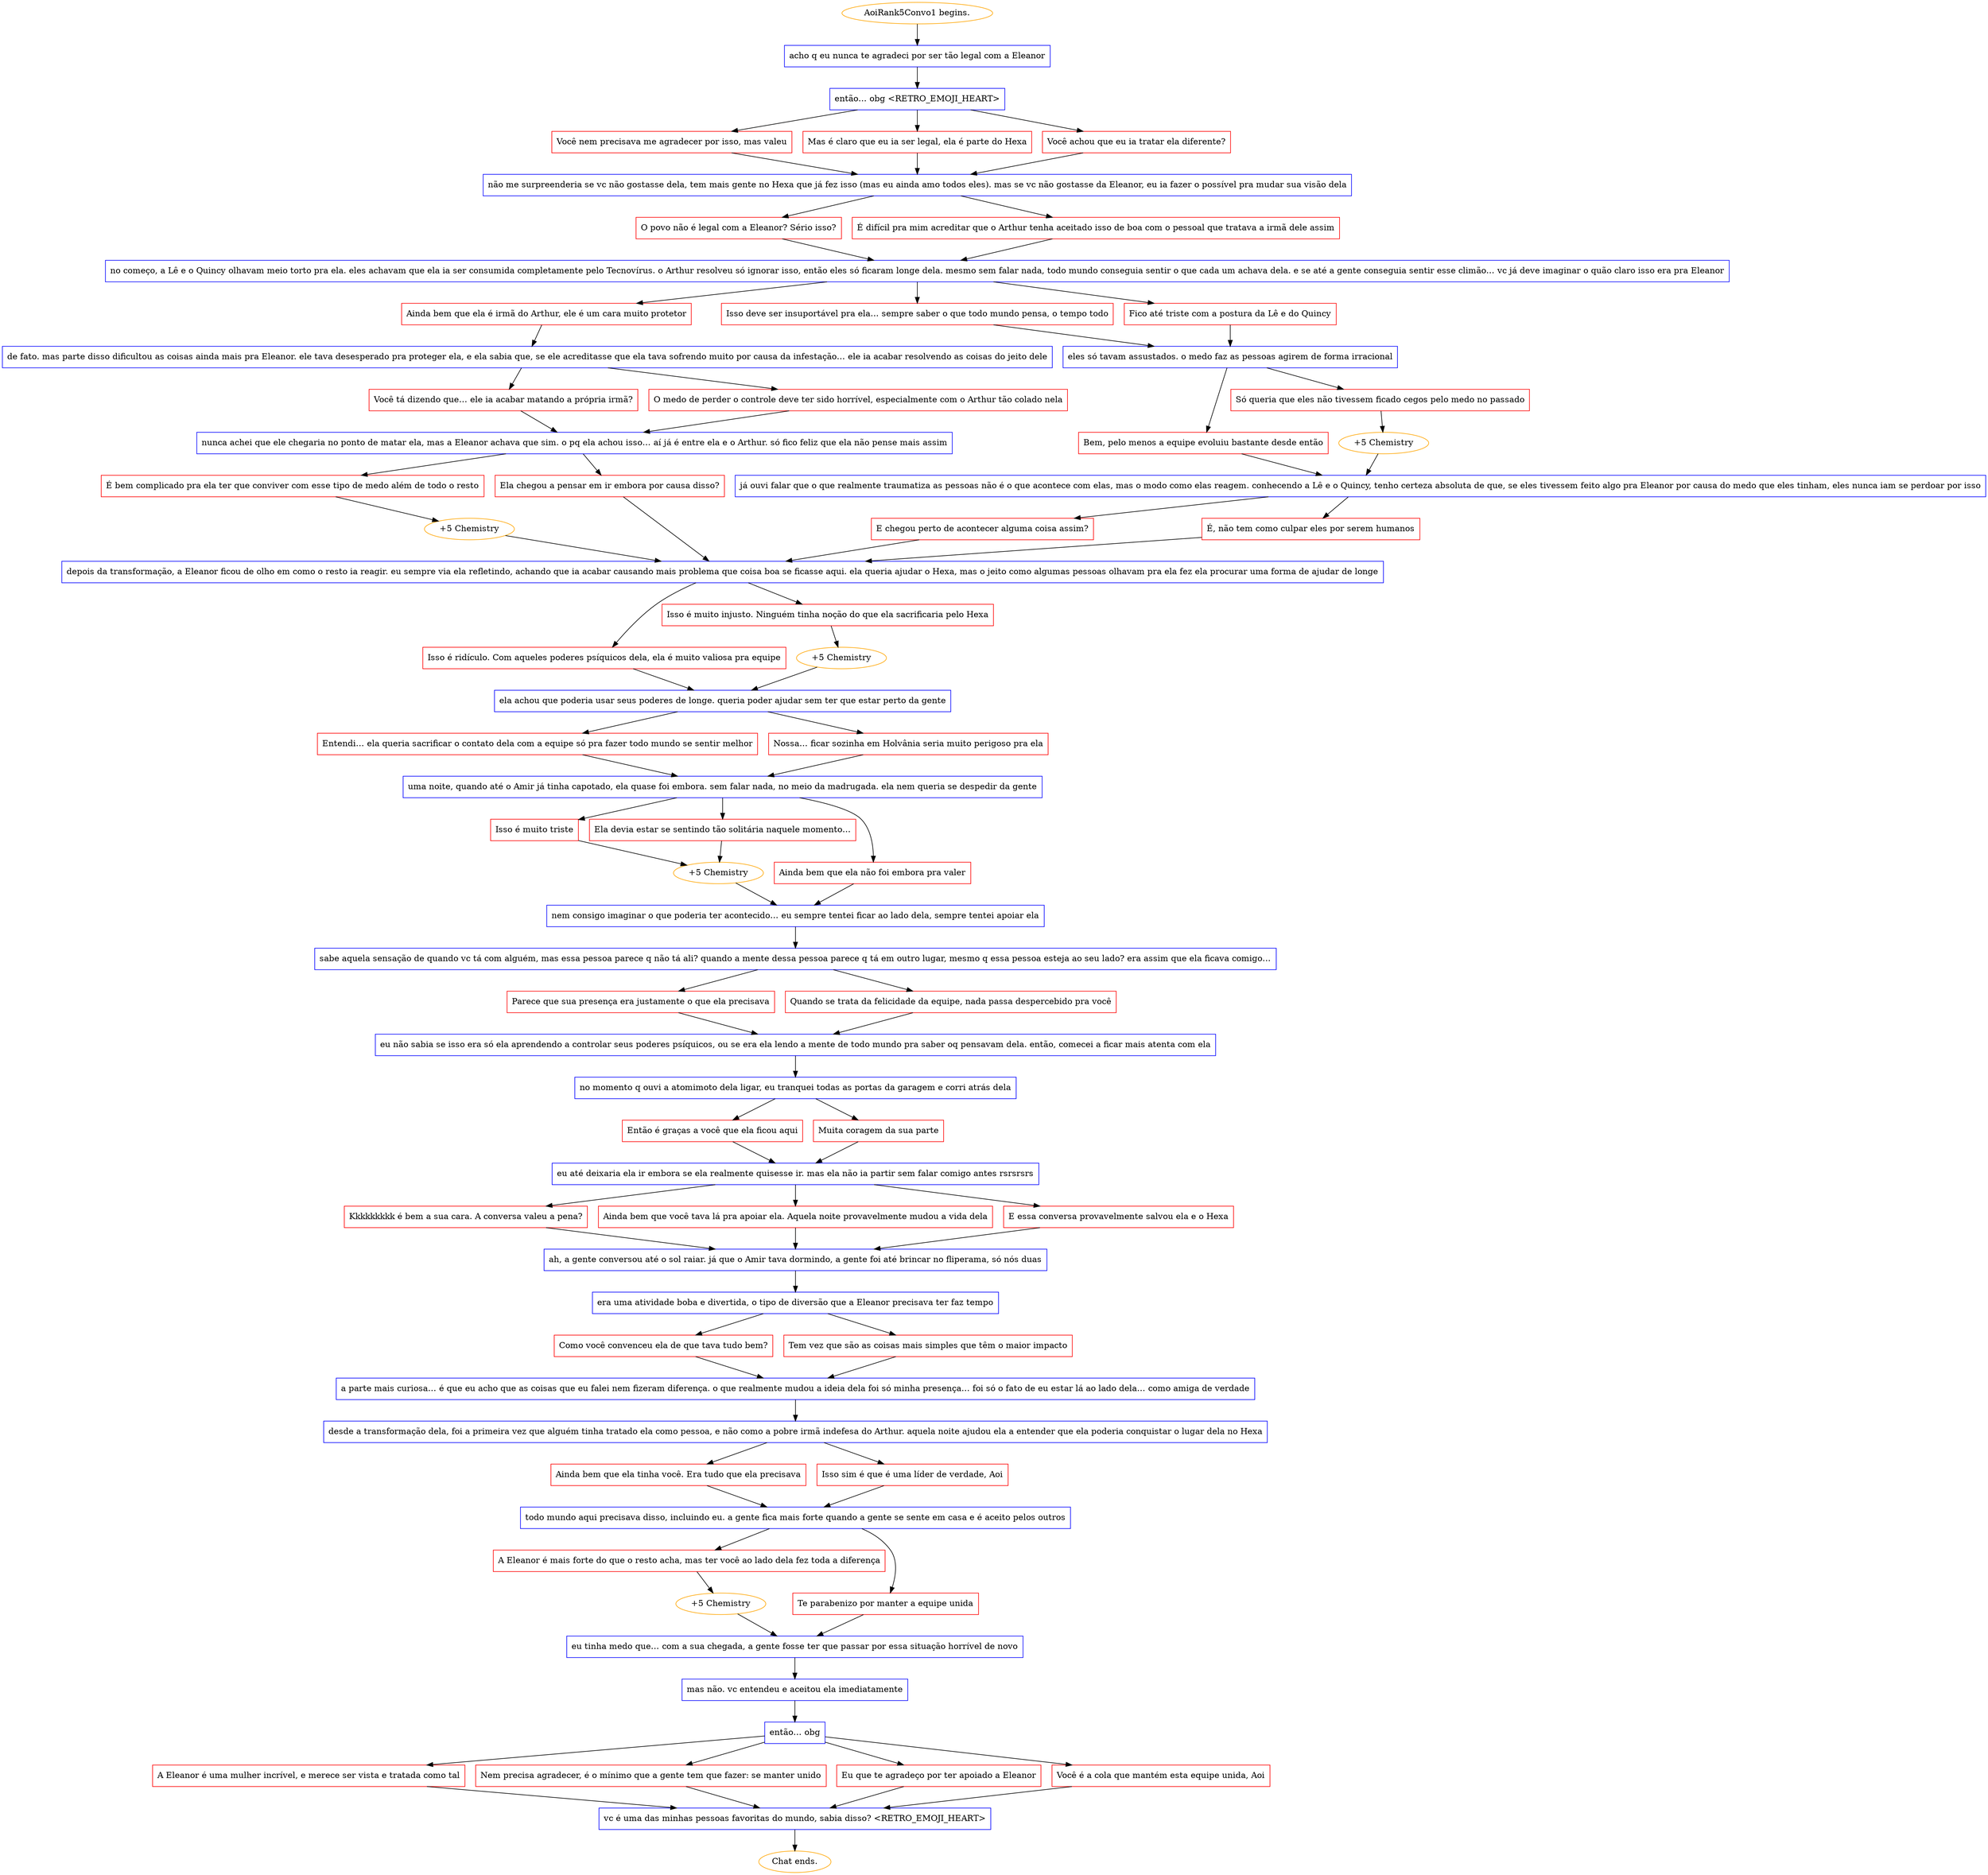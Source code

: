 digraph {
	"AoiRank5Convo1 begins." [color=orange];
		"AoiRank5Convo1 begins." -> j2052528780;
	j2052528780 [label="acho q eu nunca te agradeci por ser tão legal com a Eleanor",shape=box,color=blue];
		j2052528780 -> j3067941658;
	j3067941658 [label="então… obg <RETRO_EMOJI_HEART>",shape=box,color=blue];
		j3067941658 -> j1866390705;
		j3067941658 -> j1846107685;
		j3067941658 -> j3535270102;
	j1866390705 [label="Você nem precisava me agradecer por isso, mas valeu",shape=box,color=red];
		j1866390705 -> j2616548731;
	j1846107685 [label="Mas é claro que eu ia ser legal, ela é parte do Hexa",shape=box,color=red];
		j1846107685 -> j2616548731;
	j3535270102 [label="Você achou que eu ia tratar ela diferente?",shape=box,color=red];
		j3535270102 -> j2616548731;
	j2616548731 [label="não me surpreenderia se vc não gostasse dela, tem mais gente no Hexa que já fez isso (mas eu ainda amo todos eles). mas se vc não gostasse da Eleanor, eu ia fazer o possível pra mudar sua visão dela",shape=box,color=blue];
		j2616548731 -> j4401970;
		j2616548731 -> j1723180350;
	j4401970 [label="O povo não é legal com a Eleanor? Sério isso?",shape=box,color=red];
		j4401970 -> j2693403099;
	j1723180350 [label="É difícil pra mim acreditar que o Arthur tenha aceitado isso de boa com o pessoal que tratava a irmã dele assim",shape=box,color=red];
		j1723180350 -> j2693403099;
	j2693403099 [label="no começo, a Lê e o Quincy olhavam meio torto pra ela. eles achavam que ela ia ser consumida completamente pelo Tecnovírus. o Arthur resolveu só ignorar isso, então eles só ficaram longe dela. mesmo sem falar nada, todo mundo conseguia sentir o que cada um achava dela. e se até a gente conseguia sentir esse climão… vc já deve imaginar o quão claro isso era pra Eleanor",shape=box,color=blue];
		j2693403099 -> j4233838516;
		j2693403099 -> j1269777076;
		j2693403099 -> j3040647680;
	j4233838516 [label="Ainda bem que ela é irmã do Arthur, ele é um cara muito protetor",shape=box,color=red];
		j4233838516 -> j1734599214;
	j1269777076 [label="Isso deve ser insuportável pra ela… sempre saber o que todo mundo pensa, o tempo todo",shape=box,color=red];
		j1269777076 -> j931933056;
	j3040647680 [label="Fico até triste com a postura da Lê e do Quincy",shape=box,color=red];
		j3040647680 -> j931933056;
	j1734599214 [label="de fato. mas parte disso dificultou as coisas ainda mais pra Eleanor. ele tava desesperado pra proteger ela, e ela sabia que, se ele acreditasse que ela tava sofrendo muito por causa da infestação… ele ia acabar resolvendo as coisas do jeito dele",shape=box,color=blue];
		j1734599214 -> j41303993;
		j1734599214 -> j3704621352;
	j931933056 [label="eles só tavam assustados. o medo faz as pessoas agirem de forma irracional",shape=box,color=blue];
		j931933056 -> j1642505415;
		j931933056 -> j3311053232;
	j41303993 [label="Você tá dizendo que… ele ia acabar matando a própria irmã?",shape=box,color=red];
		j41303993 -> j4057682014;
	j3704621352 [label="O medo de perder o controle deve ter sido horrível, especialmente com o Arthur tão colado nela",shape=box,color=red];
		j3704621352 -> j4057682014;
	j1642505415 [label="Bem, pelo menos a equipe evoluiu bastante desde então",shape=box,color=red];
		j1642505415 -> j3711344061;
	j3311053232 [label="Só queria que eles não tivessem ficado cegos pelo medo no passado",shape=box,color=red];
		j3311053232 -> j2463909135;
	j4057682014 [label="nunca achei que ele chegaria no ponto de matar ela, mas a Eleanor achava que sim. o pq ela achou isso… aí já é entre ela e o Arthur. só fico feliz que ela não pense mais assim",shape=box,color=blue];
		j4057682014 -> j2072598168;
		j4057682014 -> j4202185578;
	j3711344061 [label="já ouvi falar que o que realmente traumatiza as pessoas não é o que acontece com elas, mas o modo como elas reagem. conhecendo a Lê e o Quincy, tenho certeza absoluta de que, se eles tivessem feito algo pra Eleanor por causa do medo que eles tinham, eles nunca iam se perdoar por isso",shape=box,color=blue];
		j3711344061 -> j735141470;
		j3711344061 -> j4179188268;
	j2463909135 [label="+5 Chemistry",color=orange];
		j2463909135 -> j3711344061;
	j2072598168 [label="É bem complicado pra ela ter que conviver com esse tipo de medo além de todo o resto",shape=box,color=red];
		j2072598168 -> j3014579753;
	j4202185578 [label="Ela chegou a pensar em ir embora por causa disso?",shape=box,color=red];
		j4202185578 -> j400563277;
	j735141470 [label="E chegou perto de acontecer alguma coisa assim?",shape=box,color=red];
		j735141470 -> j400563277;
	j4179188268 [label="É, não tem como culpar eles por serem humanos",shape=box,color=red];
		j4179188268 -> j400563277;
	j3014579753 [label="+5 Chemistry",color=orange];
		j3014579753 -> j400563277;
	j400563277 [label="depois da transformação, a Eleanor ficou de olho em como o resto ia reagir. eu sempre via ela refletindo, achando que ia acabar causando mais problema que coisa boa se ficasse aqui. ela queria ajudar o Hexa, mas o jeito como algumas pessoas olhavam pra ela fez ela procurar uma forma de ajudar de longe",shape=box,color=blue];
		j400563277 -> j2848819874;
		j400563277 -> j1592309504;
	j2848819874 [label="Isso é ridículo. Com aqueles poderes psíquicos dela, ela é muito valiosa pra equipe",shape=box,color=red];
		j2848819874 -> j709735773;
	j1592309504 [label="Isso é muito injusto. Ninguém tinha noção do que ela sacrificaria pelo Hexa",shape=box,color=red];
		j1592309504 -> j2533069494;
	j709735773 [label="ela achou que poderia usar seus poderes de longe. queria poder ajudar sem ter que estar perto da gente",shape=box,color=blue];
		j709735773 -> j3257465005;
		j709735773 -> j1377779034;
	j2533069494 [label="+5 Chemistry",color=orange];
		j2533069494 -> j709735773;
	j3257465005 [label="Entendi… ela queria sacrificar o contato dela com a equipe só pra fazer todo mundo se sentir melhor",shape=box,color=red];
		j3257465005 -> j1663142806;
	j1377779034 [label="Nossa… ficar sozinha em Holvânia seria muito perigoso pra ela",shape=box,color=red];
		j1377779034 -> j1663142806;
	j1663142806 [label="uma noite, quando até o Amir já tinha capotado, ela quase foi embora. sem falar nada, no meio da madrugada. ela nem queria se despedir da gente",shape=box,color=blue];
		j1663142806 -> j3044119949;
		j1663142806 -> j3389803600;
		j1663142806 -> j1242936423;
	j3044119949 [label="Isso é muito triste",shape=box,color=red];
		j3044119949 -> j2385186859;
	j3389803600 [label="Ainda bem que ela não foi embora pra valer",shape=box,color=red];
		j3389803600 -> j841846250;
	j1242936423 [label="Ela devia estar se sentindo tão solitária naquele momento…",shape=box,color=red];
		j1242936423 -> j2385186859;
	j2385186859 [label="+5 Chemistry",color=orange];
		j2385186859 -> j841846250;
	j841846250 [label="nem consigo imaginar o que poderia ter acontecido… eu sempre tentei ficar ao lado dela, sempre tentei apoiar ela",shape=box,color=blue];
		j841846250 -> j2882897021;
	j2882897021 [label="sabe aquela sensação de quando vc tá com alguém, mas essa pessoa parece q não tá ali? quando a mente dessa pessoa parece q tá em outro lugar, mesmo q essa pessoa esteja ao seu lado? era assim que ela ficava comigo…",shape=box,color=blue];
		j2882897021 -> j3347678145;
		j2882897021 -> j2580446345;
	j3347678145 [label="Parece que sua presença era justamente o que ela precisava",shape=box,color=red];
		j3347678145 -> j962365043;
	j2580446345 [label="Quando se trata da felicidade da equipe, nada passa despercebido pra você",shape=box,color=red];
		j2580446345 -> j962365043;
	j962365043 [label="eu não sabia se isso era só ela aprendendo a controlar seus poderes psíquicos, ou se era ela lendo a mente de todo mundo pra saber oq pensavam dela. então, comecei a ficar mais atenta com ela",shape=box,color=blue];
		j962365043 -> j1290114470;
	j1290114470 [label="no momento q ouvi a atomimoto dela ligar, eu tranquei todas as portas da garagem e corri atrás dela",shape=box,color=blue];
		j1290114470 -> j766145678;
		j1290114470 -> j2886512198;
	j766145678 [label="Então é graças a você que ela ficou aqui",shape=box,color=red];
		j766145678 -> j3211578579;
	j2886512198 [label="Muita coragem da sua parte",shape=box,color=red];
		j2886512198 -> j3211578579;
	j3211578579 [label="eu até deixaria ela ir embora se ela realmente quisesse ir. mas ela não ia partir sem falar comigo antes rsrsrsrs",shape=box,color=blue];
		j3211578579 -> j2920476605;
		j3211578579 -> j1326511750;
		j3211578579 -> j2244786616;
	j2920476605 [label="Kkkkkkkkk é bem a sua cara. A conversa valeu a pena?",shape=box,color=red];
		j2920476605 -> j2743288925;
	j1326511750 [label="Ainda bem que você tava lá pra apoiar ela. Aquela noite provavelmente mudou a vida dela",shape=box,color=red];
		j1326511750 -> j2743288925;
	j2244786616 [label="E essa conversa provavelmente salvou ela e o Hexa",shape=box,color=red];
		j2244786616 -> j2743288925;
	j2743288925 [label="ah, a gente conversou até o sol raiar. já que o Amir tava dormindo, a gente foi até brincar no fliperama, só nós duas",shape=box,color=blue];
		j2743288925 -> j2964243004;
	j2964243004 [label="era uma atividade boba e divertida, o tipo de diversão que a Eleanor precisava ter faz tempo",shape=box,color=blue];
		j2964243004 -> j1375201818;
		j2964243004 -> j458555160;
	j1375201818 [label="Como você convenceu ela de que tava tudo bem?",shape=box,color=red];
		j1375201818 -> j51092829;
	j458555160 [label="Tem vez que são as coisas mais simples que têm o maior impacto",shape=box,color=red];
		j458555160 -> j51092829;
	j51092829 [label="a parte mais curiosa… é que eu acho que as coisas que eu falei nem fizeram diferença. o que realmente mudou a ideia dela foi só minha presença… foi só o fato de eu estar lá ao lado dela… como amiga de verdade",shape=box,color=blue];
		j51092829 -> j3592343935;
	j3592343935 [label="desde a transformação dela, foi a primeira vez que alguém tinha tratado ela como pessoa, e não como a pobre irmã indefesa do Arthur. aquela noite ajudou ela a entender que ela poderia conquistar o lugar dela no Hexa",shape=box,color=blue];
		j3592343935 -> j2527887829;
		j3592343935 -> j1302300022;
	j2527887829 [label="Ainda bem que ela tinha você. Era tudo que ela precisava",shape=box,color=red];
		j2527887829 -> j4049135156;
	j1302300022 [label="Isso sim é que é uma líder de verdade, Aoi",shape=box,color=red];
		j1302300022 -> j4049135156;
	j4049135156 [label="todo mundo aqui precisava disso, incluindo eu. a gente fica mais forte quando a gente se sente em casa e é aceito pelos outros",shape=box,color=blue];
		j4049135156 -> j2014691036;
		j4049135156 -> j1134882925;
	j2014691036 [label="A Eleanor é mais forte do que o resto acha, mas ter você ao lado dela fez toda a diferença",shape=box,color=red];
		j2014691036 -> j2321516289;
	j1134882925 [label="Te parabenizo por manter a equipe unida",shape=box,color=red];
		j1134882925 -> j3097014139;
	j2321516289 [label="+5 Chemistry",color=orange];
		j2321516289 -> j3097014139;
	j3097014139 [label="eu tinha medo que… com a sua chegada, a gente fosse ter que passar por essa situação horrível de novo",shape=box,color=blue];
		j3097014139 -> j3934510635;
	j3934510635 [label="mas não. vc entendeu e aceitou ela imediatamente",shape=box,color=blue];
		j3934510635 -> j2704950602;
	j2704950602 [label="então… obg",shape=box,color=blue];
		j2704950602 -> j2068431081;
		j2704950602 -> j2319607946;
		j2704950602 -> j3128185821;
		j2704950602 -> j866839875;
	j2068431081 [label="A Eleanor é uma mulher incrível, e merece ser vista e tratada como tal",shape=box,color=red];
		j2068431081 -> j1362993462;
	j2319607946 [label="Nem precisa agradecer, é o mínimo que a gente tem que fazer: se manter unido",shape=box,color=red];
		j2319607946 -> j1362993462;
	j3128185821 [label="Eu que te agradeço por ter apoiado a Eleanor",shape=box,color=red];
		j3128185821 -> j1362993462;
	j866839875 [label="Você é a cola que mantém esta equipe unida, Aoi",shape=box,color=red];
		j866839875 -> j1362993462;
	j1362993462 [label="vc é uma das minhas pessoas favoritas do mundo, sabia disso? <RETRO_EMOJI_HEART>",shape=box,color=blue];
		j1362993462 -> "Chat ends.";
	"Chat ends." [color=orange];
}
